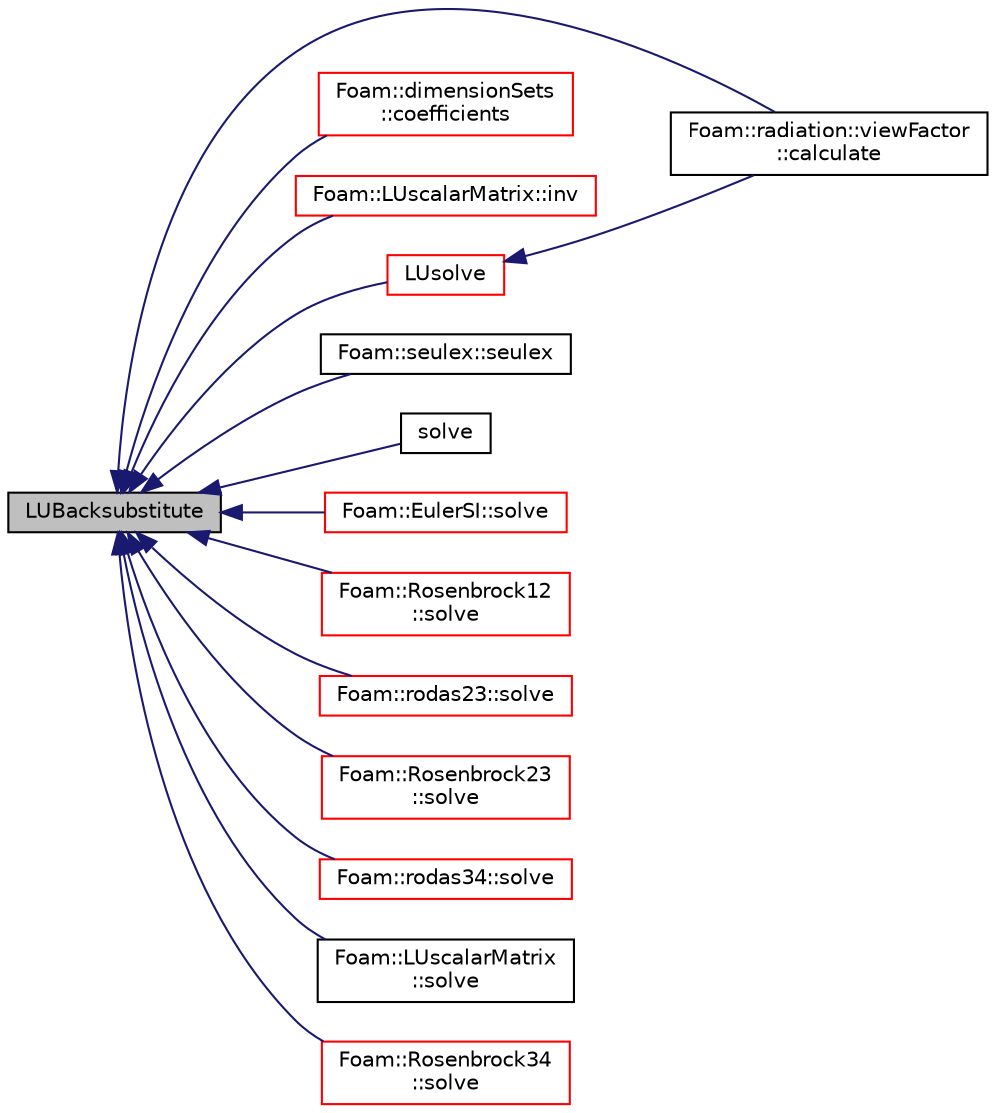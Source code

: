 digraph "LUBacksubstitute"
{
  bgcolor="transparent";
  edge [fontname="Helvetica",fontsize="10",labelfontname="Helvetica",labelfontsize="10"];
  node [fontname="Helvetica",fontsize="10",shape=record];
  rankdir="LR";
  Node124922 [label="LUBacksubstitute",height=0.2,width=0.4,color="black", fillcolor="grey75", style="filled", fontcolor="black"];
  Node124922 -> Node124923 [dir="back",color="midnightblue",fontsize="10",style="solid",fontname="Helvetica"];
  Node124923 [label="Foam::radiation::viewFactor\l::calculate",height=0.2,width=0.4,color="black",URL="$a31381.html#afe1d8348c24e6589bc7c0b3f689316a7",tooltip="Solve system of equation(s) "];
  Node124922 -> Node124924 [dir="back",color="midnightblue",fontsize="10",style="solid",fontname="Helvetica"];
  Node124924 [label="Foam::dimensionSets\l::coefficients",height=0.2,width=0.4,color="red",URL="$a27489.html#a2230e6f218692d19db8f3e94db7be4d1",tooltip="(if valid) obtain set of coefficients of unitNames "];
  Node124922 -> Node124934 [dir="back",color="midnightblue",fontsize="10",style="solid",fontname="Helvetica"];
  Node124934 [label="Foam::LUscalarMatrix::inv",height=0.2,width=0.4,color="red",URL="$a28169.html#a76823ae271b8675c2ab1e20ca9263709",tooltip="Set M to the inverse of this square matrix. "];
  Node124922 -> Node124936 [dir="back",color="midnightblue",fontsize="10",style="solid",fontname="Helvetica"];
  Node124936 [label="LUsolve",height=0.2,width=0.4,color="red",URL="$a21851.html#ad36ff051a76f2291e79751842332871c",tooltip="Solve the matrix using LU decomposition with pivoting. "];
  Node124936 -> Node124923 [dir="back",color="midnightblue",fontsize="10",style="solid",fontname="Helvetica"];
  Node124922 -> Node124943 [dir="back",color="midnightblue",fontsize="10",style="solid",fontname="Helvetica"];
  Node124943 [label="Foam::seulex::seulex",height=0.2,width=0.4,color="black",URL="$a26729.html#a506512f869bd359e1fad319ea9f42b81",tooltip="Construct from ODESystem. "];
  Node124922 -> Node124944 [dir="back",color="midnightblue",fontsize="10",style="solid",fontname="Helvetica"];
  Node124944 [label="solve",height=0.2,width=0.4,color="black",URL="$a21851.html#af9a575dd87051254018f142ea9c62e99",tooltip="Solve the matrix using Gaussian elimination with pivoting. "];
  Node124922 -> Node124945 [dir="back",color="midnightblue",fontsize="10",style="solid",fontname="Helvetica"];
  Node124945 [label="Foam::EulerSI::solve",height=0.2,width=0.4,color="red",URL="$a26685.html#ab251311d21daf700b24723afe0ef21e0",tooltip="Solve a single step dx and return the error. "];
  Node124922 -> Node124948 [dir="back",color="midnightblue",fontsize="10",style="solid",fontname="Helvetica"];
  Node124948 [label="Foam::Rosenbrock12\l::solve",height=0.2,width=0.4,color="red",URL="$a26717.html#ab251311d21daf700b24723afe0ef21e0",tooltip="Solve a single step dx and return the error. "];
  Node124922 -> Node124951 [dir="back",color="midnightblue",fontsize="10",style="solid",fontname="Helvetica"];
  Node124951 [label="Foam::rodas23::solve",height=0.2,width=0.4,color="red",URL="$a26709.html#ab251311d21daf700b24723afe0ef21e0",tooltip="Solve a single step dx and return the error. "];
  Node124922 -> Node124954 [dir="back",color="midnightblue",fontsize="10",style="solid",fontname="Helvetica"];
  Node124954 [label="Foam::Rosenbrock23\l::solve",height=0.2,width=0.4,color="red",URL="$a26721.html#ab251311d21daf700b24723afe0ef21e0",tooltip="Solve a single step dx and return the error. "];
  Node124922 -> Node124957 [dir="back",color="midnightblue",fontsize="10",style="solid",fontname="Helvetica"];
  Node124957 [label="Foam::rodas34::solve",height=0.2,width=0.4,color="red",URL="$a26713.html#ab251311d21daf700b24723afe0ef21e0",tooltip="Solve a single step dx and return the error. "];
  Node124922 -> Node124960 [dir="back",color="midnightblue",fontsize="10",style="solid",fontname="Helvetica"];
  Node124960 [label="Foam::LUscalarMatrix\l::solve",height=0.2,width=0.4,color="black",URL="$a28169.html#afc4e42fde64a48f41f4fa84ee63fe639",tooltip="Solve the linear system with the given source. "];
  Node124922 -> Node124961 [dir="back",color="midnightblue",fontsize="10",style="solid",fontname="Helvetica"];
  Node124961 [label="Foam::Rosenbrock34\l::solve",height=0.2,width=0.4,color="red",URL="$a26725.html#ab251311d21daf700b24723afe0ef21e0",tooltip="Solve a single step dx and return the error. "];
}
